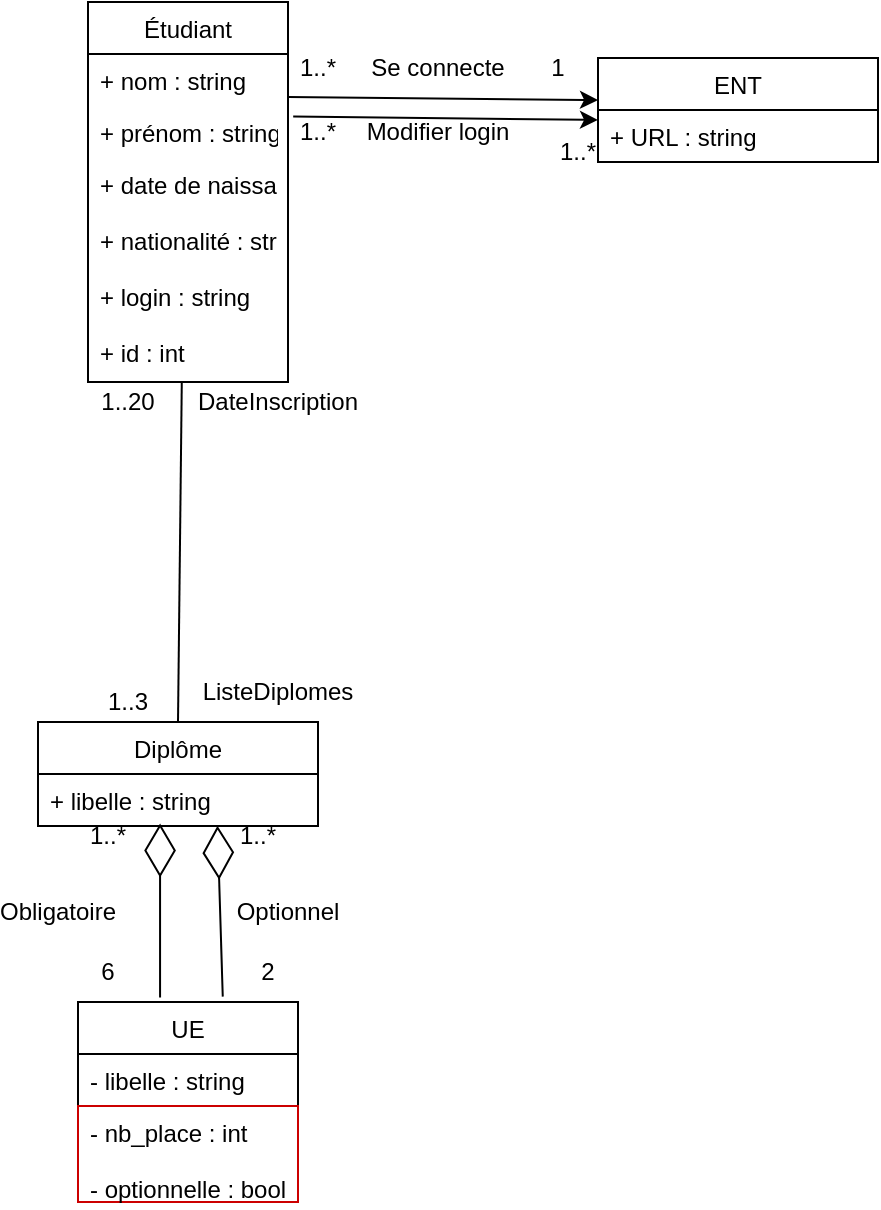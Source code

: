 <mxfile version="20.3.0" type="device"><diagram id="rct2Y0czMiEE4Ku25dXX" name="Page-1"><mxGraphModel dx="550" dy="1533" grid="1" gridSize="10" guides="1" tooltips="1" connect="1" arrows="1" fold="1" page="1" pageScale="1" pageWidth="827" pageHeight="1169" math="0" shadow="0"><root><mxCell id="0"/><mxCell id="1" parent="0"/><mxCell id="5bmOXNcY1VhD0wQ5HUq0-7" value="Étudiant" style="swimlane;fontStyle=0;childLayout=stackLayout;horizontal=1;startSize=26;fillColor=none;horizontalStack=0;resizeParent=1;resizeParentMax=0;resizeLast=0;collapsible=1;marginBottom=0;" vertex="1" parent="1"><mxGeometry x="215" y="-110" width="100" height="190" as="geometry"/></mxCell><mxCell id="5bmOXNcY1VhD0wQ5HUq0-8" value="+ nom : string" style="text;strokeColor=none;fillColor=none;align=left;verticalAlign=top;spacingLeft=4;spacingRight=4;overflow=hidden;rotatable=0;points=[[0,0.5],[1,0.5]];portConstraint=eastwest;" vertex="1" parent="5bmOXNcY1VhD0wQ5HUq0-7"><mxGeometry y="26" width="100" height="26" as="geometry"/></mxCell><mxCell id="5bmOXNcY1VhD0wQ5HUq0-9" value="+ prénom : string" style="text;strokeColor=none;fillColor=none;align=left;verticalAlign=top;spacingLeft=4;spacingRight=4;overflow=hidden;rotatable=0;points=[[0,0.5],[1,0.5]];portConstraint=eastwest;" vertex="1" parent="5bmOXNcY1VhD0wQ5HUq0-7"><mxGeometry y="52" width="100" height="26" as="geometry"/></mxCell><mxCell id="5bmOXNcY1VhD0wQ5HUq0-10" value="+ date de naissance&#10;&#10;+ nationalité : string&#10;&#10;+ login : string&#10;&#10;+ id : int" style="text;strokeColor=none;fillColor=none;align=left;verticalAlign=top;spacingLeft=4;spacingRight=4;overflow=hidden;rotatable=0;points=[[0,0.5],[1,0.5]];portConstraint=eastwest;" vertex="1" parent="5bmOXNcY1VhD0wQ5HUq0-7"><mxGeometry y="78" width="100" height="112" as="geometry"/></mxCell><mxCell id="sacgrXi3ChYMOENfYLTO-1" value="Diplôme" style="swimlane;fontStyle=0;childLayout=stackLayout;horizontal=1;startSize=26;fillColor=none;horizontalStack=0;resizeParent=1;resizeParentMax=0;resizeLast=0;collapsible=1;marginBottom=0;" parent="1" vertex="1"><mxGeometry x="190" y="250" width="140" height="52" as="geometry"/></mxCell><mxCell id="sacgrXi3ChYMOENfYLTO-2" value="+ libelle : string" style="text;strokeColor=none;fillColor=none;align=left;verticalAlign=top;spacingLeft=4;spacingRight=4;overflow=hidden;rotatable=0;points=[[0,0.5],[1,0.5]];portConstraint=eastwest;" parent="sacgrXi3ChYMOENfYLTO-1" vertex="1"><mxGeometry y="26" width="140" height="26" as="geometry"/></mxCell><mxCell id="sacgrXi3ChYMOENfYLTO-5" value="UE" style="swimlane;fontStyle=0;childLayout=stackLayout;horizontal=1;startSize=26;fillColor=none;horizontalStack=0;resizeParent=1;resizeParentMax=0;resizeLast=0;collapsible=1;marginBottom=0;" parent="1" vertex="1"><mxGeometry x="210" y="390" width="110" height="100" as="geometry"/></mxCell><mxCell id="sacgrXi3ChYMOENfYLTO-6" value="- libelle : string" style="text;strokeColor=none;fillColor=none;align=left;verticalAlign=top;spacingLeft=4;spacingRight=4;overflow=hidden;rotatable=0;points=[[0,0.5],[1,0.5]];portConstraint=eastwest;" parent="sacgrXi3ChYMOENfYLTO-5" vertex="1"><mxGeometry y="26" width="110" height="26" as="geometry"/></mxCell><mxCell id="sacgrXi3ChYMOENfYLTO-19" value="- nb_place : int&#10;&#10;- optionnelle : bool" style="text;strokeColor=#CC0000;fillColor=none;align=left;verticalAlign=top;spacingLeft=4;spacingRight=4;overflow=hidden;rotatable=0;points=[[0,0.5],[1,0.5]];portConstraint=eastwest;" parent="sacgrXi3ChYMOENfYLTO-5" vertex="1"><mxGeometry y="52" width="110" height="48" as="geometry"/></mxCell><mxCell id="5bmOXNcY1VhD0wQ5HUq0-11" value="" style="endArrow=none;html=1;rounded=0;exitX=0.5;exitY=0;exitDx=0;exitDy=0;entryX=0.469;entryY=0.997;entryDx=0;entryDy=0;entryPerimeter=0;" edge="1" parent="1" source="sacgrXi3ChYMOENfYLTO-1" target="5bmOXNcY1VhD0wQ5HUq0-10"><mxGeometry width="50" height="50" relative="1" as="geometry"><mxPoint x="200" y="170" as="sourcePoint"/><mxPoint x="260" y="90" as="targetPoint"/></mxGeometry></mxCell><mxCell id="5bmOXNcY1VhD0wQ5HUq0-12" value="DateInscription" style="text;html=1;strokeColor=none;fillColor=none;align=center;verticalAlign=middle;whiteSpace=wrap;rounded=0;" vertex="1" parent="1"><mxGeometry x="280" y="75" width="60" height="30" as="geometry"/></mxCell><mxCell id="5bmOXNcY1VhD0wQ5HUq0-13" value="1..3" style="text;html=1;strokeColor=none;fillColor=none;align=center;verticalAlign=middle;whiteSpace=wrap;rounded=0;" vertex="1" parent="1"><mxGeometry x="220" y="230" width="30" height="20" as="geometry"/></mxCell><mxCell id="5bmOXNcY1VhD0wQ5HUq0-14" value="1..20" style="text;html=1;strokeColor=none;fillColor=none;align=center;verticalAlign=middle;whiteSpace=wrap;rounded=0;" vertex="1" parent="1"><mxGeometry x="220" y="80" width="30" height="20" as="geometry"/></mxCell><mxCell id="5bmOXNcY1VhD0wQ5HUq0-15" value="ListeDiplomes" style="text;html=1;strokeColor=none;fillColor=none;align=center;verticalAlign=middle;whiteSpace=wrap;rounded=0;" vertex="1" parent="1"><mxGeometry x="280" y="220" width="60" height="30" as="geometry"/></mxCell><mxCell id="5bmOXNcY1VhD0wQ5HUq0-18" value="ENT" style="swimlane;fontStyle=0;childLayout=stackLayout;horizontal=1;startSize=26;fillColor=none;horizontalStack=0;resizeParent=1;resizeParentMax=0;resizeLast=0;collapsible=1;marginBottom=0;" vertex="1" parent="1"><mxGeometry x="470" y="-82" width="140" height="52" as="geometry"/></mxCell><mxCell id="5bmOXNcY1VhD0wQ5HUq0-19" value="+ URL : string" style="text;strokeColor=none;fillColor=none;align=left;verticalAlign=top;spacingLeft=4;spacingRight=4;overflow=hidden;rotatable=0;points=[[0,0.5],[1,0.5]];portConstraint=eastwest;" vertex="1" parent="5bmOXNcY1VhD0wQ5HUq0-18"><mxGeometry y="26" width="140" height="26" as="geometry"/></mxCell><mxCell id="5bmOXNcY1VhD0wQ5HUq0-24" value="1..*" style="text;html=1;strokeColor=none;fillColor=none;align=center;verticalAlign=middle;whiteSpace=wrap;rounded=0;" vertex="1" parent="1"><mxGeometry x="285" y="302" width="30" height="10" as="geometry"/></mxCell><mxCell id="5bmOXNcY1VhD0wQ5HUq0-25" value="1..*" style="text;html=1;strokeColor=none;fillColor=none;align=center;verticalAlign=middle;whiteSpace=wrap;rounded=0;" vertex="1" parent="1"><mxGeometry x="210" y="302" width="30" height="10" as="geometry"/></mxCell><mxCell id="5bmOXNcY1VhD0wQ5HUq0-26" value="2" style="text;html=1;strokeColor=none;fillColor=none;align=center;verticalAlign=middle;whiteSpace=wrap;rounded=0;" vertex="1" parent="1"><mxGeometry x="290" y="370" width="30" height="10" as="geometry"/></mxCell><mxCell id="5bmOXNcY1VhD0wQ5HUq0-27" value="6" style="text;html=1;strokeColor=none;fillColor=none;align=center;verticalAlign=middle;whiteSpace=wrap;rounded=0;" vertex="1" parent="1"><mxGeometry x="210" y="370" width="30" height="10" as="geometry"/></mxCell><mxCell id="5bmOXNcY1VhD0wQ5HUq0-28" value="Optionnel" style="text;html=1;strokeColor=none;fillColor=none;align=center;verticalAlign=middle;whiteSpace=wrap;rounded=0;" vertex="1" parent="1"><mxGeometry x="300" y="340" width="30" height="10" as="geometry"/></mxCell><mxCell id="5bmOXNcY1VhD0wQ5HUq0-29" value="Obligatoire" style="text;html=1;strokeColor=none;fillColor=none;align=center;verticalAlign=middle;whiteSpace=wrap;rounded=0;" vertex="1" parent="1"><mxGeometry x="185" y="340" width="30" height="10" as="geometry"/></mxCell><mxCell id="5bmOXNcY1VhD0wQ5HUq0-30" value="" style="endArrow=diamondThin;endFill=0;endSize=24;html=1;rounded=0;entryX=0.641;entryY=0.995;entryDx=0;entryDy=0;entryPerimeter=0;exitX=0.658;exitY=-0.027;exitDx=0;exitDy=0;exitPerimeter=0;" edge="1" parent="1" source="sacgrXi3ChYMOENfYLTO-5" target="sacgrXi3ChYMOENfYLTO-2"><mxGeometry width="160" relative="1" as="geometry"><mxPoint x="270" y="380" as="sourcePoint"/><mxPoint x="470" y="360" as="targetPoint"/></mxGeometry></mxCell><mxCell id="5bmOXNcY1VhD0wQ5HUq0-33" value="" style="endArrow=diamondThin;endFill=0;endSize=24;html=1;rounded=0;exitX=0.373;exitY=-0.022;exitDx=0;exitDy=0;exitPerimeter=0;entryX=0.436;entryY=0.953;entryDx=0;entryDy=0;entryPerimeter=0;" edge="1" parent="1" source="sacgrXi3ChYMOENfYLTO-5" target="sacgrXi3ChYMOENfYLTO-2"><mxGeometry width="160" relative="1" as="geometry"><mxPoint x="252.64" y="387.43" as="sourcePoint"/><mxPoint x="250" y="302.0" as="targetPoint"/></mxGeometry></mxCell><mxCell id="5bmOXNcY1VhD0wQ5HUq0-34" value="" style="endArrow=classic;html=1;rounded=0;entryX=0;entryY=0.404;entryDx=0;entryDy=0;entryPerimeter=0;exitX=1;exitY=0.25;exitDx=0;exitDy=0;" edge="1" parent="1" source="5bmOXNcY1VhD0wQ5HUq0-7" target="5bmOXNcY1VhD0wQ5HUq0-18"><mxGeometry width="50" height="50" relative="1" as="geometry"><mxPoint x="360" y="30" as="sourcePoint"/><mxPoint x="410" y="-20" as="targetPoint"/></mxGeometry></mxCell><mxCell id="5bmOXNcY1VhD0wQ5HUq0-35" value="Se connecte" style="text;html=1;strokeColor=none;fillColor=none;align=center;verticalAlign=middle;whiteSpace=wrap;rounded=0;" vertex="1" parent="1"><mxGeometry x="350" y="-92" width="80" height="30" as="geometry"/></mxCell><mxCell id="5bmOXNcY1VhD0wQ5HUq0-36" value="1..*" style="text;html=1;strokeColor=none;fillColor=none;align=center;verticalAlign=middle;whiteSpace=wrap;rounded=0;" vertex="1" parent="1"><mxGeometry x="320" y="-82" width="20" height="10" as="geometry"/></mxCell><mxCell id="5bmOXNcY1VhD0wQ5HUq0-37" value="1" style="text;html=1;strokeColor=none;fillColor=none;align=center;verticalAlign=middle;whiteSpace=wrap;rounded=0;" vertex="1" parent="1"><mxGeometry x="440" y="-82" width="20" height="10" as="geometry"/></mxCell><mxCell id="5bmOXNcY1VhD0wQ5HUq0-39" value="" style="endArrow=classic;html=1;rounded=0;exitX=1.026;exitY=0.203;exitDx=0;exitDy=0;exitPerimeter=0;" edge="1" parent="1" source="5bmOXNcY1VhD0wQ5HUq0-9"><mxGeometry width="50" height="50" relative="1" as="geometry"><mxPoint x="325" y="-52.5" as="sourcePoint"/><mxPoint x="470" y="-51" as="targetPoint"/></mxGeometry></mxCell><mxCell id="5bmOXNcY1VhD0wQ5HUq0-40" value="1..*" style="text;html=1;strokeColor=none;fillColor=none;align=center;verticalAlign=middle;whiteSpace=wrap;rounded=0;" vertex="1" parent="1"><mxGeometry x="320" y="-50" width="20" height="10" as="geometry"/></mxCell><mxCell id="5bmOXNcY1VhD0wQ5HUq0-41" value="1..*" style="text;html=1;strokeColor=none;fillColor=none;align=center;verticalAlign=middle;whiteSpace=wrap;rounded=0;" vertex="1" parent="1"><mxGeometry x="450" y="-40" width="20" height="10" as="geometry"/></mxCell><mxCell id="5bmOXNcY1VhD0wQ5HUq0-42" value="Modifier login" style="text;html=1;strokeColor=none;fillColor=none;align=center;verticalAlign=middle;whiteSpace=wrap;rounded=0;" vertex="1" parent="1"><mxGeometry x="350" y="-60" width="80" height="30" as="geometry"/></mxCell></root></mxGraphModel></diagram></mxfile>